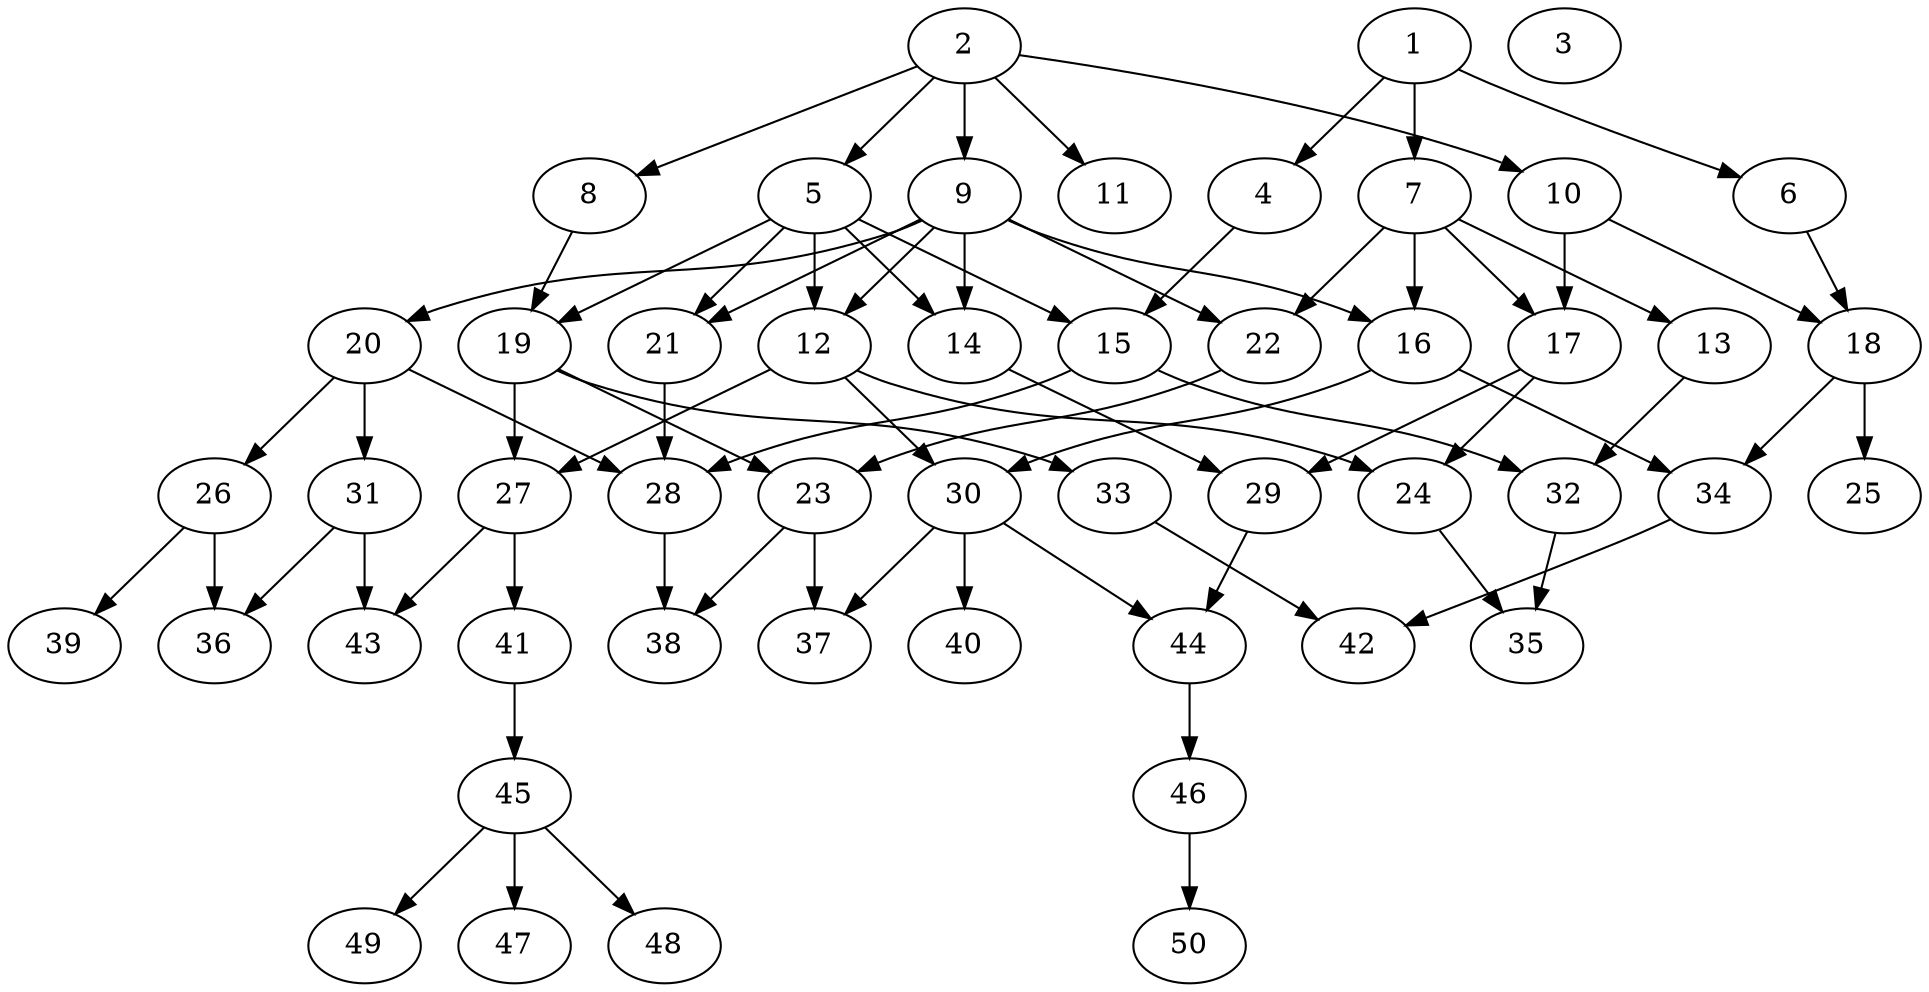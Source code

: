 // DAG automatically generated by daggen at Fri Aug  4 16:35:14 2017
// ./daggen --dot -n 50 --fat 0.5 --regular 0.2 --density 0.2 --jump 1 
digraph G {
  1 [size="368293", alpha="0.13"]
  1 -> 4 [size ="411"]
  1 -> 6 [size ="411"]
  1 -> 7 [size ="411"]
  2 [size="16430", alpha="0.11"]
  2 -> 5 [size ="302"]
  2 -> 8 [size ="302"]
  2 -> 9 [size ="302"]
  2 -> 10 [size ="302"]
  2 -> 11 [size ="302"]
  3 [size="160120", alpha="0.07"]
  4 [size="785", alpha="0.08"]
  4 -> 15 [size ="34"]
  5 [size="7566", alpha="0.05"]
  5 -> 12 [size ="134"]
  5 -> 14 [size ="134"]
  5 -> 15 [size ="134"]
  5 -> 19 [size ="134"]
  5 -> 21 [size ="134"]
  6 [size="434029", alpha="0.04"]
  6 -> 18 [size ="302"]
  7 [size="231928", alpha="0.08"]
  7 -> 13 [size ="302"]
  7 -> 16 [size ="302"]
  7 -> 17 [size ="302"]
  7 -> 22 [size ="302"]
  8 [size="231928", alpha="0.07"]
  8 -> 19 [size ="302"]
  9 [size="31892", alpha="0.12"]
  9 -> 12 [size ="134"]
  9 -> 14 [size ="134"]
  9 -> 16 [size ="134"]
  9 -> 20 [size ="134"]
  9 -> 21 [size ="134"]
  9 -> 22 [size ="134"]
  10 [size="28991", alpha="0.08"]
  10 -> 17 [size ="75"]
  10 -> 18 [size ="75"]
  11 [size="8590", alpha="0.10"]
  12 [size="368293", alpha="0.19"]
  12 -> 24 [size ="411"]
  12 -> 27 [size ="411"]
  12 -> 30 [size ="411"]
  13 [size="231928", alpha="0.07"]
  13 -> 32 [size ="302"]
  14 [size="49809", alpha="0.17"]
  14 -> 29 [size ="839"]
  15 [size="702845", alpha="0.04"]
  15 -> 28 [size ="679"]
  15 -> 32 [size ="679"]
  16 [size="8668", alpha="0.03"]
  16 -> 30 [size ="210"]
  16 -> 34 [size ="210"]
  17 [size="74402", alpha="0.07"]
  17 -> 24 [size ="210"]
  17 -> 29 [size ="210"]
  18 [size="5956", alpha="0.17"]
  18 -> 25 [size ="134"]
  18 -> 34 [size ="134"]
  19 [size="34112", alpha="0.19"]
  19 -> 23 [size ="537"]
  19 -> 27 [size ="537"]
  19 -> 33 [size ="537"]
  20 [size="64384", alpha="0.01"]
  20 -> 26 [size ="302"]
  20 -> 28 [size ="302"]
  20 -> 31 [size ="302"]
  21 [size="322135", alpha="0.01"]
  21 -> 28 [size ="537"]
  22 [size="549756", alpha="0.19"]
  22 -> 23 [size ="537"]
  23 [size="368293", alpha="0.17"]
  23 -> 37 [size ="411"]
  23 -> 38 [size ="411"]
  24 [size="28196", alpha="0.10"]
  24 -> 35 [size ="839"]
  25 [size="376489", alpha="0.18"]
  26 [size="549756", alpha="0.07"]
  26 -> 36 [size ="537"]
  26 -> 39 [size ="537"]
  27 [size="368293", alpha="0.08"]
  27 -> 41 [size ="411"]
  27 -> 43 [size ="411"]
  28 [size="59382", alpha="0.01"]
  28 -> 38 [size ="134"]
  29 [size="782758", alpha="0.12"]
  29 -> 44 [size ="679"]
  30 [size="2953", alpha="0.18"]
  30 -> 37 [size ="75"]
  30 -> 40 [size ="75"]
  30 -> 44 [size ="75"]
  31 [size="782758", alpha="0.18"]
  31 -> 36 [size ="679"]
  31 -> 43 [size ="679"]
  32 [size="8590", alpha="0.15"]
  32 -> 35 [size ="34"]
  33 [size="641564", alpha="0.19"]
  33 -> 42 [size ="537"]
  34 [size="333212", alpha="0.06"]
  34 -> 42 [size ="302"]
  35 [size="134218", alpha="0.12"]
  36 [size="231928", alpha="0.03"]
  37 [size="22218", alpha="0.05"]
  38 [size="174593", alpha="0.15"]
  39 [size="782758", alpha="0.06"]
  40 [size="443732", alpha="0.04"]
  41 [size="15477", alpha="0.03"]
  41 -> 45 [size ="34"]
  42 [size="317343", alpha="0.11"]
  43 [size="28991", alpha="0.15"]
  44 [size="782758", alpha="0.18"]
  44 -> 46 [size ="679"]
  45 [size="549756", alpha="0.00"]
  45 -> 47 [size ="537"]
  45 -> 48 [size ="537"]
  45 -> 49 [size ="537"]
  46 [size="782758", alpha="0.09"]
  46 -> 50 [size ="679"]
  47 [size="68719", alpha="0.04"]
  48 [size="231928", alpha="0.13"]
  49 [size="163411", alpha="0.04"]
  50 [size="4237", alpha="0.05"]
}
